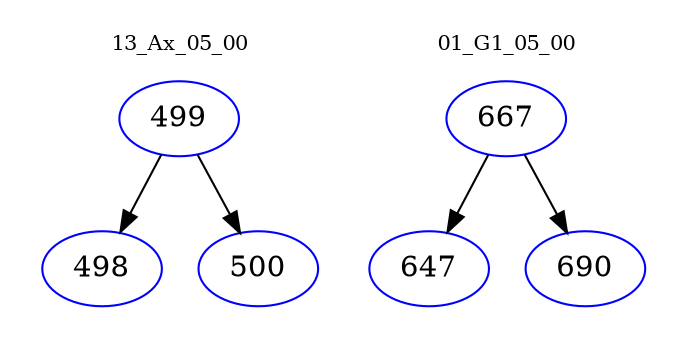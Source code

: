 digraph{
subgraph cluster_0 {
color = white
label = "13_Ax_05_00";
fontsize=10;
T0_499 [label="499", color="blue"]
T0_499 -> T0_498 [color="black"]
T0_498 [label="498", color="blue"]
T0_499 -> T0_500 [color="black"]
T0_500 [label="500", color="blue"]
}
subgraph cluster_1 {
color = white
label = "01_G1_05_00";
fontsize=10;
T1_667 [label="667", color="blue"]
T1_667 -> T1_647 [color="black"]
T1_647 [label="647", color="blue"]
T1_667 -> T1_690 [color="black"]
T1_690 [label="690", color="blue"]
}
}
